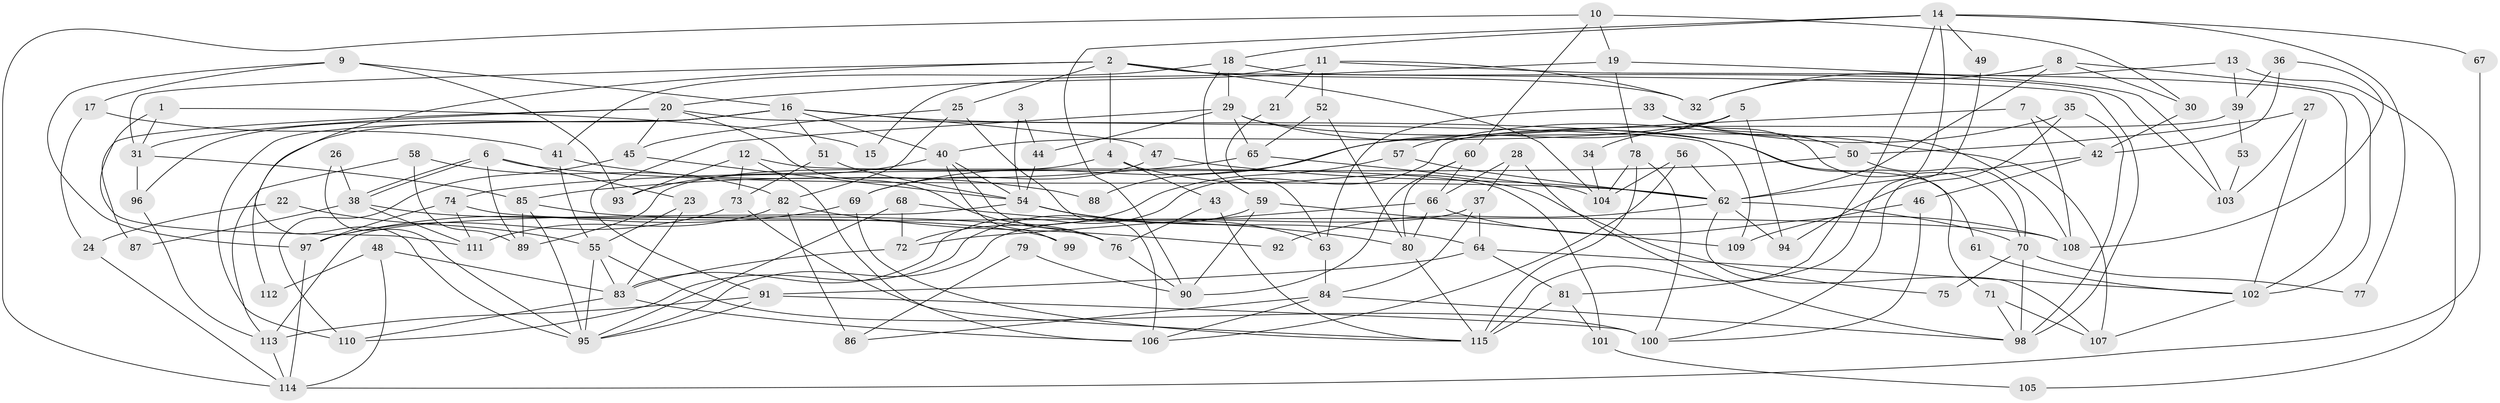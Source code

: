 // Generated by graph-tools (version 1.1) at 2025/15/03/09/25 04:15:13]
// undirected, 115 vertices, 230 edges
graph export_dot {
graph [start="1"]
  node [color=gray90,style=filled];
  1;
  2;
  3;
  4;
  5;
  6;
  7;
  8;
  9;
  10;
  11;
  12;
  13;
  14;
  15;
  16;
  17;
  18;
  19;
  20;
  21;
  22;
  23;
  24;
  25;
  26;
  27;
  28;
  29;
  30;
  31;
  32;
  33;
  34;
  35;
  36;
  37;
  38;
  39;
  40;
  41;
  42;
  43;
  44;
  45;
  46;
  47;
  48;
  49;
  50;
  51;
  52;
  53;
  54;
  55;
  56;
  57;
  58;
  59;
  60;
  61;
  62;
  63;
  64;
  65;
  66;
  67;
  68;
  69;
  70;
  71;
  72;
  73;
  74;
  75;
  76;
  77;
  78;
  79;
  80;
  81;
  82;
  83;
  84;
  85;
  86;
  87;
  88;
  89;
  90;
  91;
  92;
  93;
  94;
  95;
  96;
  97;
  98;
  99;
  100;
  101;
  102;
  103;
  104;
  105;
  106;
  107;
  108;
  109;
  110;
  111;
  112;
  113;
  114;
  115;
  1 -- 31;
  1 -- 111;
  1 -- 15;
  2 -- 104;
  2 -- 25;
  2 -- 4;
  2 -- 31;
  2 -- 32;
  2 -- 95;
  2 -- 98;
  3 -- 44;
  3 -- 54;
  4 -- 89;
  4 -- 43;
  4 -- 75;
  5 -- 40;
  5 -- 94;
  5 -- 34;
  5 -- 88;
  6 -- 62;
  6 -- 38;
  6 -- 38;
  6 -- 23;
  6 -- 89;
  7 -- 42;
  7 -- 69;
  7 -- 108;
  8 -- 62;
  8 -- 32;
  8 -- 30;
  8 -- 102;
  9 -- 16;
  9 -- 97;
  9 -- 17;
  9 -- 93;
  10 -- 60;
  10 -- 19;
  10 -- 30;
  10 -- 114;
  11 -- 102;
  11 -- 52;
  11 -- 15;
  11 -- 21;
  11 -- 32;
  12 -- 106;
  12 -- 73;
  12 -- 93;
  12 -- 101;
  13 -- 39;
  13 -- 32;
  13 -- 105;
  14 -- 115;
  14 -- 90;
  14 -- 18;
  14 -- 49;
  14 -- 67;
  14 -- 77;
  14 -- 81;
  16 -- 40;
  16 -- 51;
  16 -- 47;
  16 -- 61;
  16 -- 96;
  16 -- 110;
  16 -- 112;
  17 -- 41;
  17 -- 24;
  18 -- 29;
  18 -- 41;
  18 -- 59;
  18 -- 103;
  19 -- 20;
  19 -- 103;
  19 -- 78;
  20 -- 76;
  20 -- 45;
  20 -- 31;
  20 -- 87;
  20 -- 109;
  21 -- 63;
  22 -- 55;
  22 -- 24;
  23 -- 83;
  23 -- 55;
  24 -- 114;
  25 -- 106;
  25 -- 45;
  25 -- 82;
  26 -- 95;
  26 -- 38;
  27 -- 102;
  27 -- 50;
  27 -- 103;
  28 -- 98;
  28 -- 37;
  28 -- 66;
  29 -- 65;
  29 -- 71;
  29 -- 44;
  29 -- 91;
  29 -- 107;
  30 -- 42;
  31 -- 85;
  31 -- 96;
  33 -- 63;
  33 -- 108;
  33 -- 50;
  33 -- 70;
  34 -- 104;
  35 -- 98;
  35 -- 57;
  35 -- 94;
  36 -- 42;
  36 -- 108;
  36 -- 39;
  37 -- 64;
  37 -- 95;
  37 -- 84;
  38 -- 76;
  38 -- 87;
  38 -- 111;
  39 -- 83;
  39 -- 53;
  40 -- 93;
  40 -- 54;
  40 -- 76;
  40 -- 99;
  41 -- 55;
  41 -- 88;
  42 -- 62;
  42 -- 46;
  43 -- 115;
  43 -- 76;
  44 -- 54;
  45 -- 54;
  45 -- 110;
  46 -- 100;
  46 -- 109;
  47 -- 69;
  47 -- 62;
  48 -- 83;
  48 -- 114;
  48 -- 112;
  49 -- 100;
  50 -- 70;
  50 -- 74;
  51 -- 73;
  51 -- 54;
  52 -- 65;
  52 -- 80;
  53 -- 103;
  54 -- 113;
  54 -- 64;
  54 -- 63;
  55 -- 95;
  55 -- 83;
  55 -- 100;
  56 -- 106;
  56 -- 62;
  56 -- 104;
  57 -- 62;
  57 -- 72;
  58 -- 113;
  58 -- 82;
  58 -- 89;
  59 -- 109;
  59 -- 90;
  59 -- 110;
  60 -- 66;
  60 -- 90;
  60 -- 80;
  61 -- 102;
  62 -- 107;
  62 -- 70;
  62 -- 92;
  62 -- 94;
  63 -- 84;
  64 -- 81;
  64 -- 91;
  64 -- 102;
  65 -- 104;
  65 -- 85;
  66 -- 80;
  66 -- 72;
  66 -- 108;
  67 -- 114;
  68 -- 95;
  68 -- 72;
  68 -- 80;
  69 -- 115;
  69 -- 97;
  70 -- 75;
  70 -- 77;
  70 -- 98;
  71 -- 107;
  71 -- 98;
  72 -- 83;
  73 -- 115;
  73 -- 97;
  74 -- 108;
  74 -- 97;
  74 -- 111;
  76 -- 90;
  78 -- 100;
  78 -- 104;
  78 -- 115;
  79 -- 86;
  79 -- 90;
  80 -- 115;
  81 -- 115;
  81 -- 101;
  82 -- 111;
  82 -- 86;
  82 -- 92;
  83 -- 110;
  83 -- 106;
  84 -- 98;
  84 -- 86;
  84 -- 106;
  85 -- 89;
  85 -- 95;
  85 -- 99;
  91 -- 95;
  91 -- 100;
  91 -- 113;
  96 -- 113;
  97 -- 114;
  101 -- 105;
  102 -- 107;
  113 -- 114;
}
